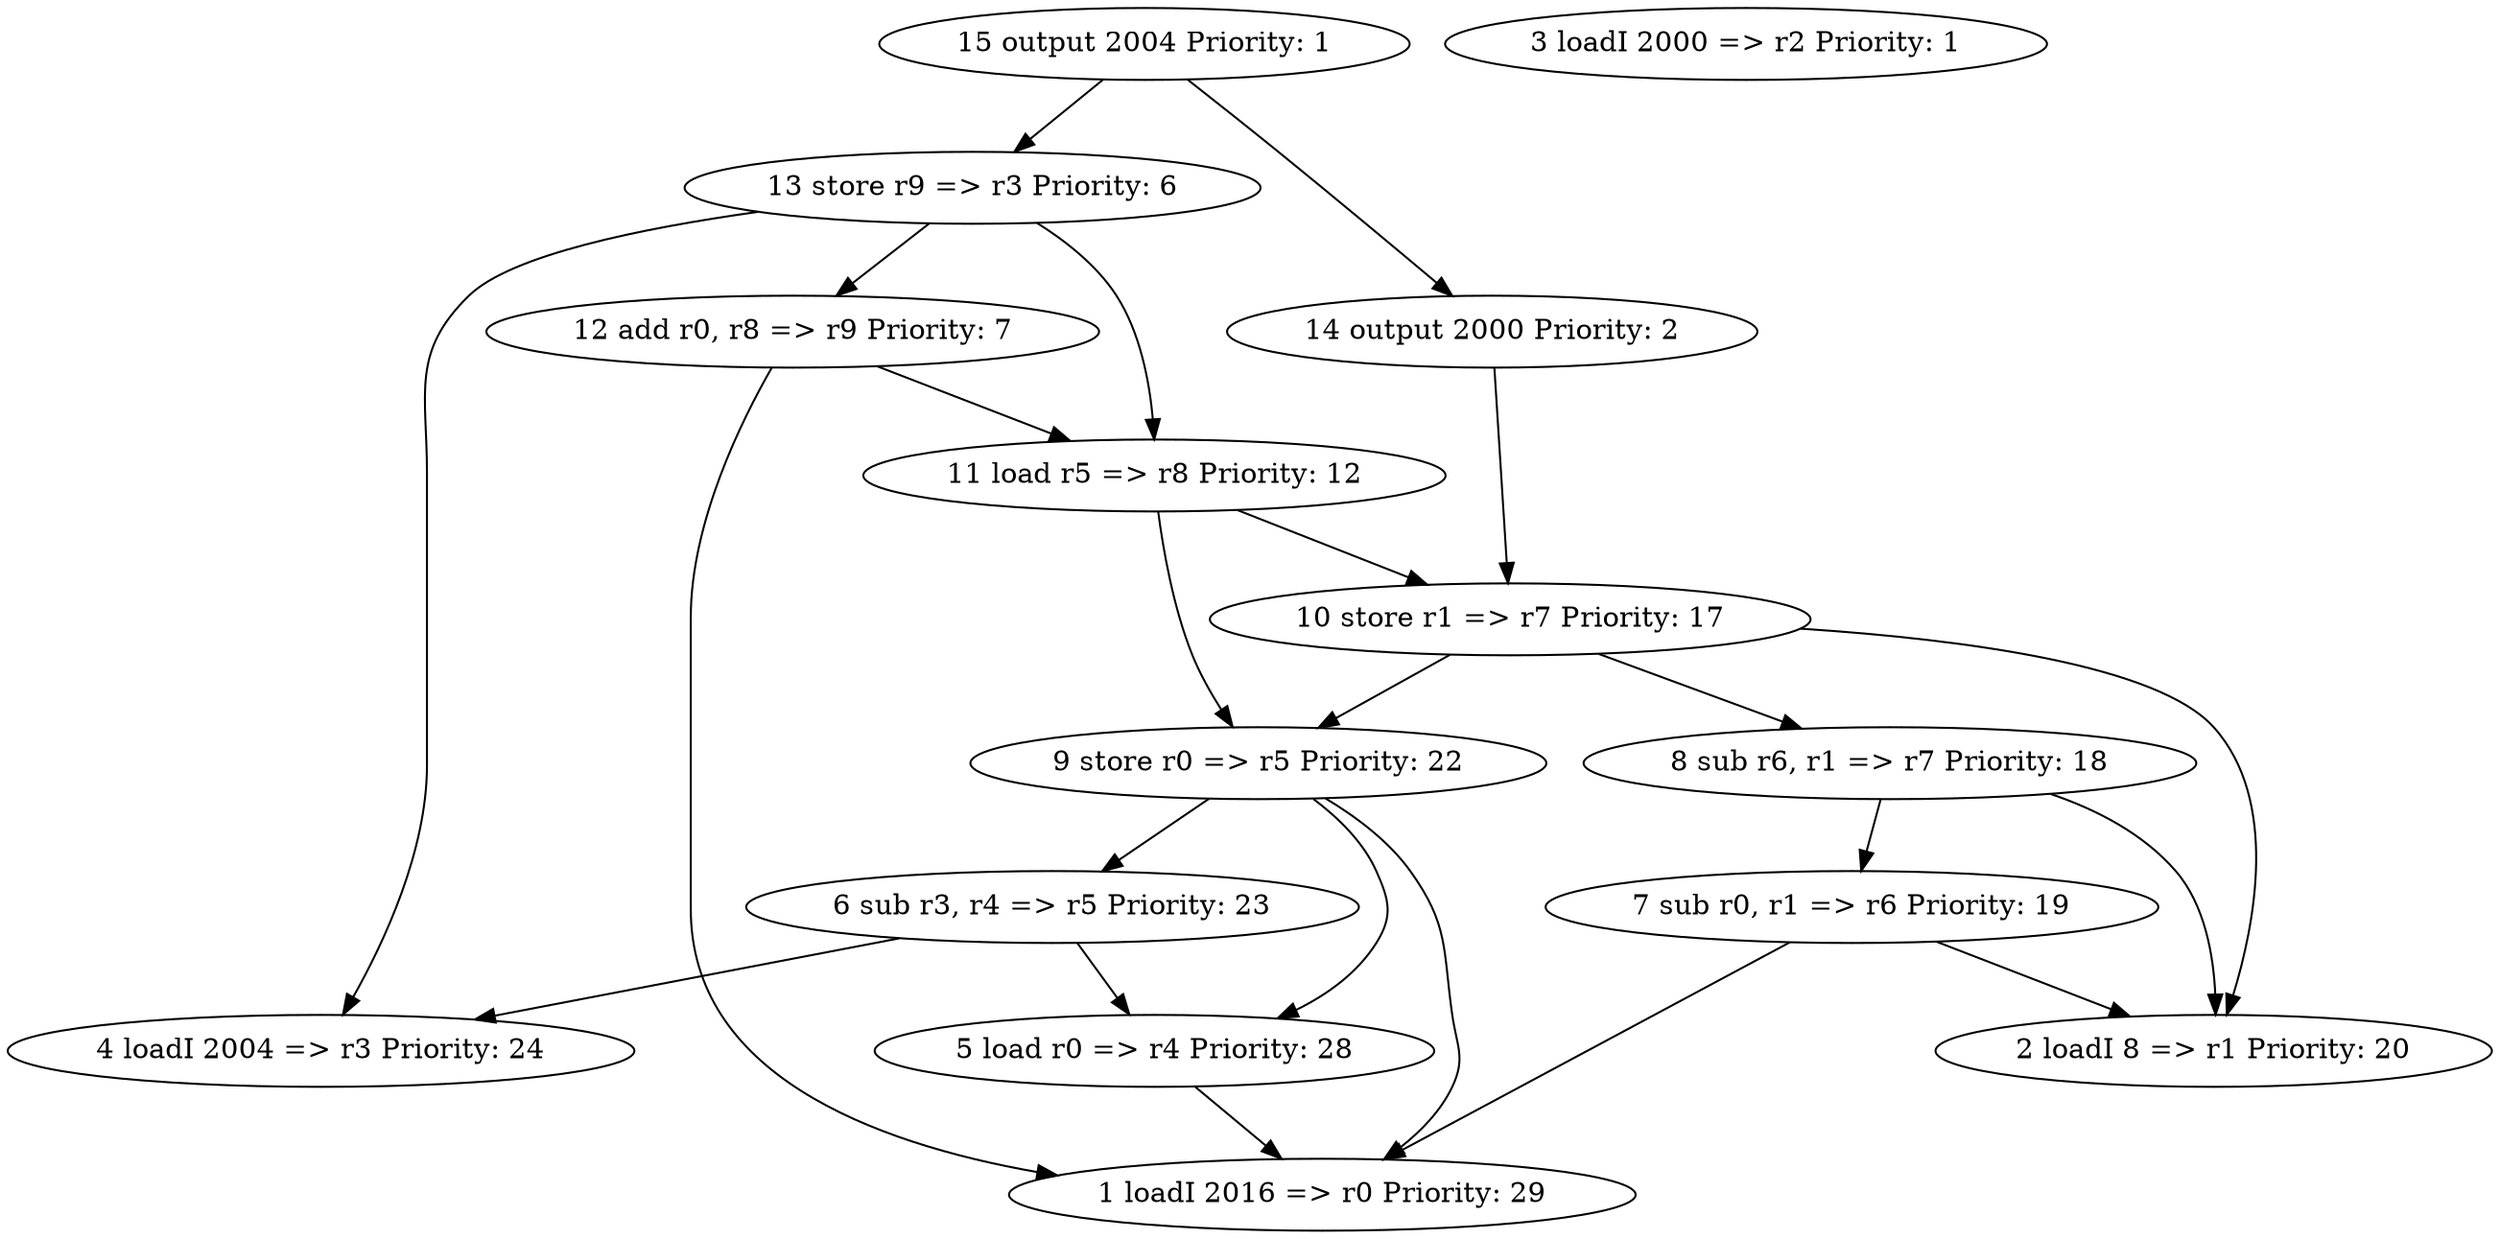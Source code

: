 digraph g {
    7 [label="7 sub r0, r1 => r6 Priority: 19"];
    2 [label="2 loadI 8 => r1 Priority: 20"];
    11 [label="11 load r5 => r8 Priority: 12"];
    9 [label="9 store r0 => r5 Priority: 22"];
    12 [label="12 add r0, r8 => r9 Priority: 7"];
    10 [label="10 store r1 => r7 Priority: 17"];
    15 [label="15 output 2004 Priority: 1"];
    1 [label="1 loadI 2016 => r0 Priority: 29"];
    3 [label="3 loadI 2000 => r2 Priority: 1"];
    4 [label="4 loadI 2004 => r3 Priority: 24"];
    13 [label="13 store r9 => r3 Priority: 6"];
    5 [label="5 load r0 => r4 Priority: 28"];
    14 [label="14 output 2000 Priority: 2"];
    6 [label="6 sub r3, r4 => r5 Priority: 23"];
    8 [label="8 sub r6, r1 => r7 Priority: 18"];
    7->1;
    7->2;
    11->9;
    11->10;
    9->5;
    9->6;
    9->1;
    12->11;
    12->1;
    10->9;
    10->8;
    10->2;
    15->13;
    15->14;
    13->11;
    13->4;
    13->12;
    5->1;
    14->10;
    6->5;
    6->4;
    8->7;
    8->2;
}
